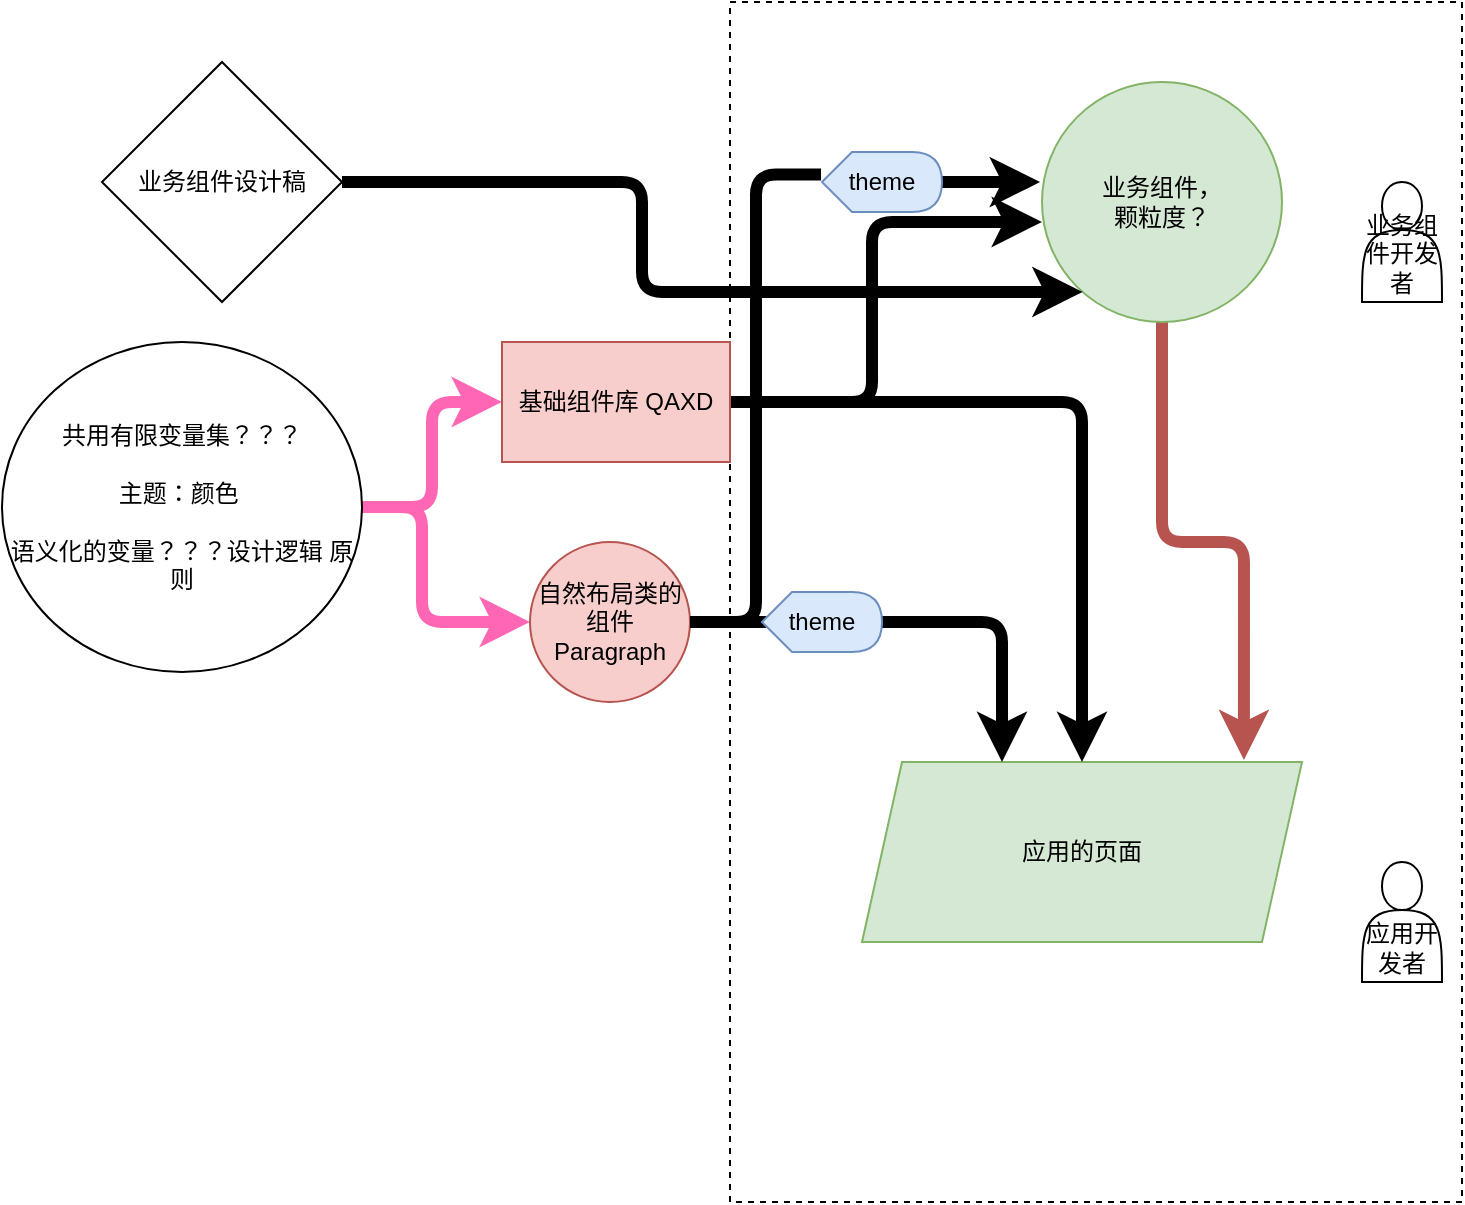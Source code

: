 <mxfile version="14.6.0" type="github">
  <diagram id="1jS8HdlLek9ythfzZxmd" name="Page-1">
    <mxGraphModel dx="933" dy="551" grid="1" gridSize="10" guides="1" tooltips="1" connect="1" arrows="1" fold="1" page="1" pageScale="1" pageWidth="827" pageHeight="1169" math="0" shadow="0">
      <root>
        <mxCell id="0" />
        <mxCell id="1" parent="0" />
        <mxCell id="FuPFpe4h8FPMtTvP8igd-16" value="" style="rounded=0;whiteSpace=wrap;html=1;dashed=1;" vertex="1" parent="1">
          <mxGeometry x="434" y="10" width="366" height="600" as="geometry" />
        </mxCell>
        <mxCell id="FuPFpe4h8FPMtTvP8igd-10" value="" style="edgeStyle=orthogonalEdgeStyle;rounded=1;orthogonalLoop=1;jettySize=auto;html=1;strokeWidth=6;strokeColor=#FF66B3;" edge="1" parent="1" source="azdFt4TTLsHJrj7l6tKi-1" target="azdFt4TTLsHJrj7l6tKi-14">
          <mxGeometry relative="1" as="geometry">
            <Array as="points">
              <mxPoint x="280" y="263" />
              <mxPoint x="280" y="320" />
            </Array>
          </mxGeometry>
        </mxCell>
        <mxCell id="FuPFpe4h8FPMtTvP8igd-15" style="edgeStyle=orthogonalEdgeStyle;rounded=1;orthogonalLoop=1;jettySize=auto;html=1;entryX=0;entryY=0.5;entryDx=0;entryDy=0;strokeWidth=6;strokeColor=#FF66B3;" edge="1" parent="1" source="azdFt4TTLsHJrj7l6tKi-1" target="FuPFpe4h8FPMtTvP8igd-12">
          <mxGeometry relative="1" as="geometry" />
        </mxCell>
        <mxCell id="azdFt4TTLsHJrj7l6tKi-1" value="共用有限变量集？？？&lt;br&gt;&lt;br&gt;主题：颜色&amp;nbsp;&lt;br&gt;&lt;br&gt;语义化的变量？？？设计逻辑 原则" style="ellipse;whiteSpace=wrap;html=1;" parent="1" vertex="1">
          <mxGeometry x="70" y="180" width="180" height="165" as="geometry" />
        </mxCell>
        <mxCell id="azdFt4TTLsHJrj7l6tKi-5" value="" style="edgeStyle=orthogonalEdgeStyle;rounded=1;orthogonalLoop=1;jettySize=auto;html=1;fillColor=#f8cecc;strokeColor=#b85450;strokeWidth=6;entryX=0.868;entryY=-0.011;entryDx=0;entryDy=0;entryPerimeter=0;" parent="1" source="azdFt4TTLsHJrj7l6tKi-2" target="azdFt4TTLsHJrj7l6tKi-3" edge="1">
          <mxGeometry relative="1" as="geometry">
            <mxPoint x="690" y="380" as="targetPoint" />
          </mxGeometry>
        </mxCell>
        <mxCell id="azdFt4TTLsHJrj7l6tKi-2" value="业务组件，&lt;br&gt;颗粒度？" style="ellipse;whiteSpace=wrap;html=1;aspect=fixed;fillColor=#d5e8d4;strokeColor=#82b366;" parent="1" vertex="1">
          <mxGeometry x="590" y="50" width="120" height="120" as="geometry" />
        </mxCell>
        <mxCell id="azdFt4TTLsHJrj7l6tKi-3" value="应用的页面" style="shape=parallelogram;perimeter=parallelogramPerimeter;whiteSpace=wrap;html=1;fixedSize=1;fillColor=#d5e8d4;strokeColor=#82b366;" parent="1" vertex="1">
          <mxGeometry x="500" y="390" width="220" height="90" as="geometry" />
        </mxCell>
        <mxCell id="azdFt4TTLsHJrj7l6tKi-12" style="edgeStyle=orthogonalEdgeStyle;rounded=1;orthogonalLoop=1;jettySize=auto;html=1;strokeWidth=6;" parent="1" source="azdFt4TTLsHJrj7l6tKi-10" target="azdFt4TTLsHJrj7l6tKi-2" edge="1">
          <mxGeometry relative="1" as="geometry">
            <Array as="points">
              <mxPoint x="390" y="100" />
              <mxPoint x="390" y="155" />
            </Array>
          </mxGeometry>
        </mxCell>
        <mxCell id="azdFt4TTLsHJrj7l6tKi-10" value="业务组件设计稿" style="rhombus;whiteSpace=wrap;html=1;" parent="1" vertex="1">
          <mxGeometry x="120" y="40" width="120" height="120" as="geometry" />
        </mxCell>
        <mxCell id="azdFt4TTLsHJrj7l6tKi-16" style="edgeStyle=orthogonalEdgeStyle;rounded=1;orthogonalLoop=1;jettySize=auto;html=1;strokeWidth=6;" parent="1" source="azdFt4TTLsHJrj7l6tKi-14" target="azdFt4TTLsHJrj7l6tKi-3" edge="1">
          <mxGeometry relative="1" as="geometry">
            <Array as="points">
              <mxPoint x="570" y="320" />
            </Array>
          </mxGeometry>
        </mxCell>
        <mxCell id="azdFt4TTLsHJrj7l6tKi-17" style="edgeStyle=orthogonalEdgeStyle;rounded=1;orthogonalLoop=1;jettySize=auto;html=1;entryX=-0.008;entryY=0.417;entryDx=0;entryDy=0;entryPerimeter=0;strokeWidth=6;startArrow=none;" parent="1" source="FuPFpe4h8FPMtTvP8igd-7" target="azdFt4TTLsHJrj7l6tKi-2" edge="1">
          <mxGeometry relative="1" as="geometry" />
        </mxCell>
        <mxCell id="azdFt4TTLsHJrj7l6tKi-14" value="自然布局类的组件&lt;br&gt;Paragraph" style="ellipse;whiteSpace=wrap;html=1;aspect=fixed;fillColor=#f8cecc;strokeColor=#b85450;" parent="1" vertex="1">
          <mxGeometry x="334" y="280" width="80" height="80" as="geometry" />
        </mxCell>
        <mxCell id="FuPFpe4h8FPMtTvP8igd-1" value="业务组件开发者" style="shape=actor;whiteSpace=wrap;html=1;verticalAlign=bottom;" vertex="1" parent="1">
          <mxGeometry x="750" y="100" width="40" height="60" as="geometry" />
        </mxCell>
        <mxCell id="FuPFpe4h8FPMtTvP8igd-2" value="应用开发者" style="shape=actor;whiteSpace=wrap;html=1;verticalAlign=bottom;" vertex="1" parent="1">
          <mxGeometry x="750" y="440" width="40" height="60" as="geometry" />
        </mxCell>
        <mxCell id="FuPFpe4h8FPMtTvP8igd-7" value="theme" style="shape=display;whiteSpace=wrap;html=1;fillColor=#dae8fc;strokeColor=#6c8ebf;" vertex="1" parent="1">
          <mxGeometry x="480" y="85" width="60" height="30" as="geometry" />
        </mxCell>
        <mxCell id="FuPFpe4h8FPMtTvP8igd-8" value="" style="edgeStyle=orthogonalEdgeStyle;rounded=1;orthogonalLoop=1;jettySize=auto;html=1;entryX=-0.008;entryY=0.375;entryDx=0;entryDy=0;entryPerimeter=0;strokeWidth=6;endArrow=none;" edge="1" parent="1" source="azdFt4TTLsHJrj7l6tKi-14" target="FuPFpe4h8FPMtTvP8igd-7">
          <mxGeometry relative="1" as="geometry">
            <mxPoint x="414" y="320" as="sourcePoint" />
            <mxPoint x="589.04" y="105" as="targetPoint" />
          </mxGeometry>
        </mxCell>
        <mxCell id="FuPFpe4h8FPMtTvP8igd-9" value="theme" style="shape=display;whiteSpace=wrap;html=1;fillColor=#dae8fc;strokeColor=#6c8ebf;" vertex="1" parent="1">
          <mxGeometry x="450" y="305" width="60" height="30" as="geometry" />
        </mxCell>
        <mxCell id="FuPFpe4h8FPMtTvP8igd-13" style="edgeStyle=orthogonalEdgeStyle;rounded=1;orthogonalLoop=1;jettySize=auto;html=1;strokeWidth=6;" edge="1" parent="1" source="FuPFpe4h8FPMtTvP8igd-12">
          <mxGeometry relative="1" as="geometry">
            <mxPoint x="590" y="120" as="targetPoint" />
            <Array as="points">
              <mxPoint x="505" y="210" />
              <mxPoint x="505" y="120" />
              <mxPoint x="590" y="120" />
            </Array>
          </mxGeometry>
        </mxCell>
        <mxCell id="FuPFpe4h8FPMtTvP8igd-14" style="edgeStyle=orthogonalEdgeStyle;rounded=1;orthogonalLoop=1;jettySize=auto;html=1;strokeColor=#000000;strokeWidth=6;" edge="1" parent="1" source="FuPFpe4h8FPMtTvP8igd-12" target="azdFt4TTLsHJrj7l6tKi-3">
          <mxGeometry relative="1" as="geometry" />
        </mxCell>
        <mxCell id="FuPFpe4h8FPMtTvP8igd-12" value="基础组件库 QAXD" style="rounded=0;whiteSpace=wrap;html=1;fillColor=#f8cecc;strokeColor=#b85450;" vertex="1" parent="1">
          <mxGeometry x="320" y="180" width="114" height="60" as="geometry" />
        </mxCell>
      </root>
    </mxGraphModel>
  </diagram>
</mxfile>
